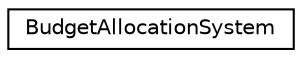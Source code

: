 digraph "Graphical Class Hierarchy"
{
 // LATEX_PDF_SIZE
  edge [fontname="Helvetica",fontsize="10",labelfontname="Helvetica",labelfontsize="10"];
  node [fontname="Helvetica",fontsize="10",shape=record];
  rankdir="LR";
  Node0 [label="BudgetAllocationSystem",height=0.2,width=0.4,color="black", fillcolor="white", style="filled",URL="$classBudgetAllocationSystem.html",tooltip="Represents the budget allocation system that manages the distribution of funds for various public ser..."];
}

